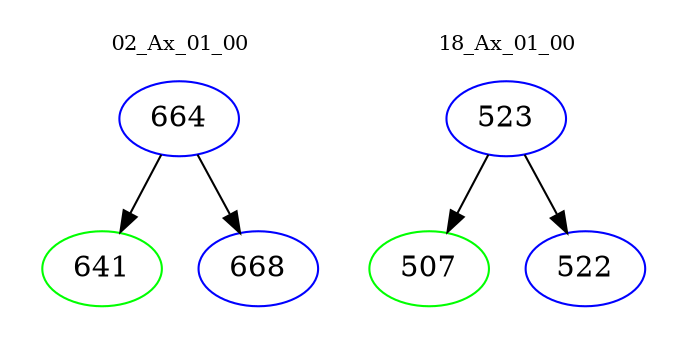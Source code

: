 digraph{
subgraph cluster_0 {
color = white
label = "02_Ax_01_00";
fontsize=10;
T0_664 [label="664", color="blue"]
T0_664 -> T0_641 [color="black"]
T0_641 [label="641", color="green"]
T0_664 -> T0_668 [color="black"]
T0_668 [label="668", color="blue"]
}
subgraph cluster_1 {
color = white
label = "18_Ax_01_00";
fontsize=10;
T1_523 [label="523", color="blue"]
T1_523 -> T1_507 [color="black"]
T1_507 [label="507", color="green"]
T1_523 -> T1_522 [color="black"]
T1_522 [label="522", color="blue"]
}
}
